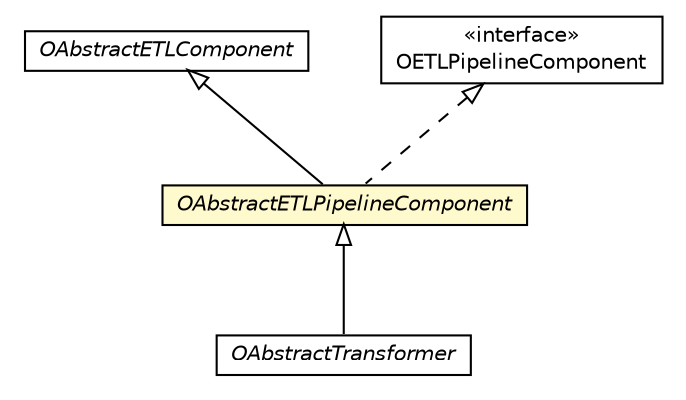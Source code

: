 #!/usr/local/bin/dot
#
# Class diagram 
# Generated by UMLGraph version R5_6-24-gf6e263 (http://www.umlgraph.org/)
#

digraph G {
	edge [fontname="Helvetica",fontsize=10,labelfontname="Helvetica",labelfontsize=10];
	node [fontname="Helvetica",fontsize=10,shape=plaintext];
	nodesep=0.25;
	ranksep=0.5;
	// com.orientechnologies.orient.etl.OAbstractETLComponent
	c520231 [label=<<table title="com.orientechnologies.orient.etl.OAbstractETLComponent" border="0" cellborder="1" cellspacing="0" cellpadding="2" port="p" href="./OAbstractETLComponent.html">
		<tr><td><table border="0" cellspacing="0" cellpadding="1">
<tr><td align="center" balign="center"><font face="Helvetica-Oblique"> OAbstractETLComponent </font></td></tr>
		</table></td></tr>
		</table>>, URL="./OAbstractETLComponent.html", fontname="Helvetica", fontcolor="black", fontsize=10.0];
	// com.orientechnologies.orient.etl.OAbstractETLPipelineComponent
	c520232 [label=<<table title="com.orientechnologies.orient.etl.OAbstractETLPipelineComponent" border="0" cellborder="1" cellspacing="0" cellpadding="2" port="p" bgcolor="lemonChiffon" href="./OAbstractETLPipelineComponent.html">
		<tr><td><table border="0" cellspacing="0" cellpadding="1">
<tr><td align="center" balign="center"><font face="Helvetica-Oblique"> OAbstractETLPipelineComponent </font></td></tr>
		</table></td></tr>
		</table>>, URL="./OAbstractETLPipelineComponent.html", fontname="Helvetica", fontcolor="black", fontsize=10.0];
	// com.orientechnologies.orient.etl.OETLPipelineComponent
	c520237 [label=<<table title="com.orientechnologies.orient.etl.OETLPipelineComponent" border="0" cellborder="1" cellspacing="0" cellpadding="2" port="p" href="./OETLPipelineComponent.html">
		<tr><td><table border="0" cellspacing="0" cellpadding="1">
<tr><td align="center" balign="center"> &#171;interface&#187; </td></tr>
<tr><td align="center" balign="center"> OETLPipelineComponent </td></tr>
		</table></td></tr>
		</table>>, URL="./OETLPipelineComponent.html", fontname="Helvetica", fontcolor="black", fontsize=10.0];
	// com.orientechnologies.orient.etl.transformer.OAbstractTransformer
	c520291 [label=<<table title="com.orientechnologies.orient.etl.transformer.OAbstractTransformer" border="0" cellborder="1" cellspacing="0" cellpadding="2" port="p" href="./transformer/OAbstractTransformer.html">
		<tr><td><table border="0" cellspacing="0" cellpadding="1">
<tr><td align="center" balign="center"><font face="Helvetica-Oblique"> OAbstractTransformer </font></td></tr>
		</table></td></tr>
		</table>>, URL="./transformer/OAbstractTransformer.html", fontname="Helvetica", fontcolor="black", fontsize=10.0];
	//com.orientechnologies.orient.etl.OAbstractETLPipelineComponent extends com.orientechnologies.orient.etl.OAbstractETLComponent
	c520231:p -> c520232:p [dir=back,arrowtail=empty];
	//com.orientechnologies.orient.etl.OAbstractETLPipelineComponent implements com.orientechnologies.orient.etl.OETLPipelineComponent
	c520237:p -> c520232:p [dir=back,arrowtail=empty,style=dashed];
	//com.orientechnologies.orient.etl.transformer.OAbstractTransformer extends com.orientechnologies.orient.etl.OAbstractETLPipelineComponent
	c520232:p -> c520291:p [dir=back,arrowtail=empty];
}

